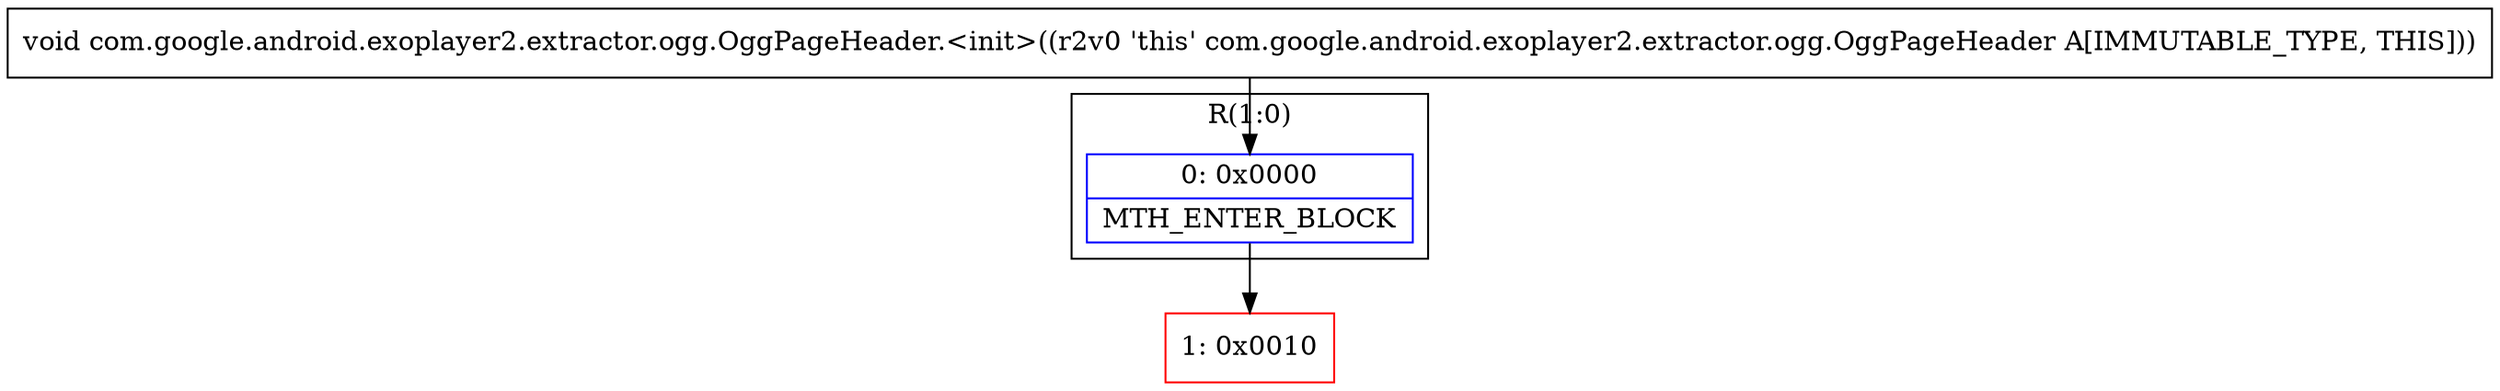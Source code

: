 digraph "CFG forcom.google.android.exoplayer2.extractor.ogg.OggPageHeader.\<init\>()V" {
subgraph cluster_Region_1694990760 {
label = "R(1:0)";
node [shape=record,color=blue];
Node_0 [shape=record,label="{0\:\ 0x0000|MTH_ENTER_BLOCK\l}"];
}
Node_1 [shape=record,color=red,label="{1\:\ 0x0010}"];
MethodNode[shape=record,label="{void com.google.android.exoplayer2.extractor.ogg.OggPageHeader.\<init\>((r2v0 'this' com.google.android.exoplayer2.extractor.ogg.OggPageHeader A[IMMUTABLE_TYPE, THIS])) }"];
MethodNode -> Node_0;
Node_0 -> Node_1;
}

